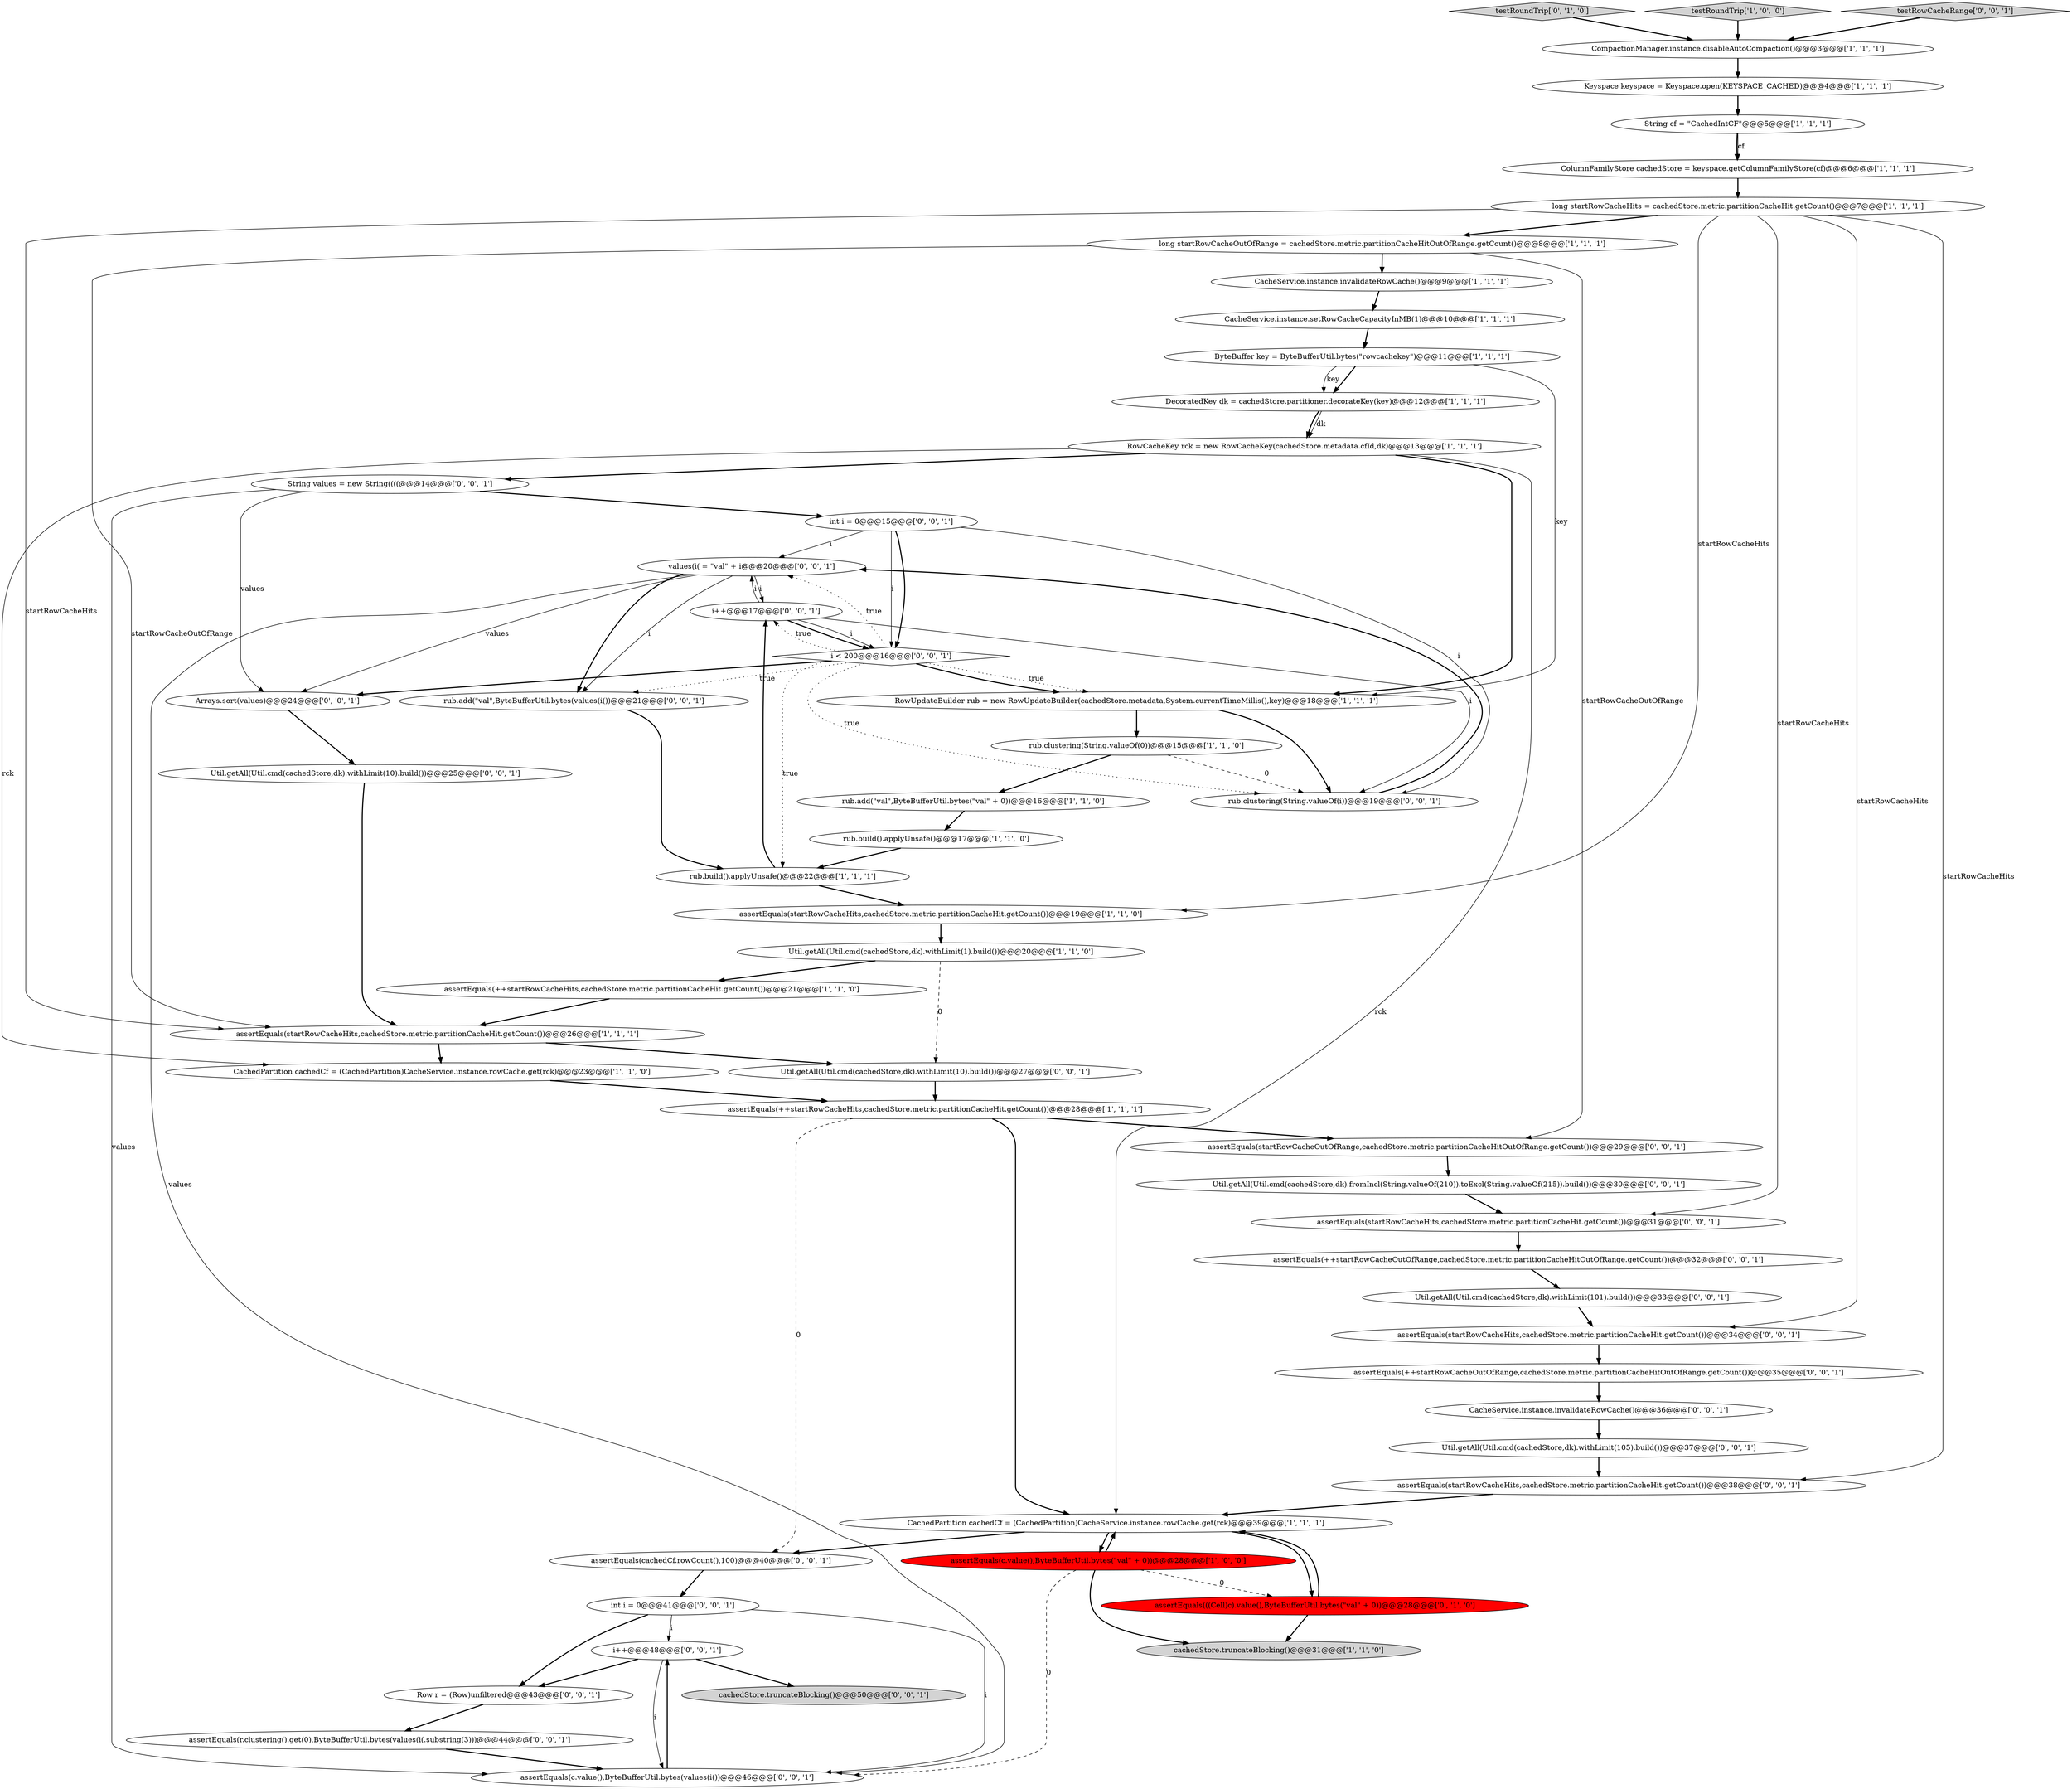 digraph {
17 [style = filled, label = "CachedPartition cachedCf = (CachedPartition)CacheService.instance.rowCache.get(rck)@@@39@@@['1', '1', '1']", fillcolor = white, shape = ellipse image = "AAA0AAABBB1BBB"];
50 [style = filled, label = "i++@@@17@@@['0', '0', '1']", fillcolor = white, shape = ellipse image = "AAA0AAABBB3BBB"];
52 [style = filled, label = "rub.add(\"val\",ByteBufferUtil.bytes(values(i())@@@21@@@['0', '0', '1']", fillcolor = white, shape = ellipse image = "AAA0AAABBB3BBB"];
53 [style = filled, label = "cachedStore.truncateBlocking()@@@50@@@['0', '0', '1']", fillcolor = lightgray, shape = ellipse image = "AAA0AAABBB3BBB"];
29 [style = filled, label = "rub.clustering(String.valueOf(i))@@@19@@@['0', '0', '1']", fillcolor = white, shape = ellipse image = "AAA0AAABBB3BBB"];
51 [style = filled, label = "CacheService.instance.invalidateRowCache()@@@36@@@['0', '0', '1']", fillcolor = white, shape = ellipse image = "AAA0AAABBB3BBB"];
21 [style = filled, label = "RowUpdateBuilder rub = new RowUpdateBuilder(cachedStore.metadata,System.currentTimeMillis(),key)@@@18@@@['1', '1', '1']", fillcolor = white, shape = ellipse image = "AAA0AAABBB1BBB"];
54 [style = filled, label = "assertEquals(++startRowCacheOutOfRange,cachedStore.metric.partitionCacheHitOutOfRange.getCount())@@@32@@@['0', '0', '1']", fillcolor = white, shape = ellipse image = "AAA0AAABBB3BBB"];
15 [style = filled, label = "assertEquals(startRowCacheHits,cachedStore.metric.partitionCacheHit.getCount())@@@19@@@['1', '1', '0']", fillcolor = white, shape = ellipse image = "AAA0AAABBB1BBB"];
34 [style = filled, label = "Util.getAll(Util.cmd(cachedStore,dk).withLimit(10).build())@@@25@@@['0', '0', '1']", fillcolor = white, shape = ellipse image = "AAA0AAABBB3BBB"];
33 [style = filled, label = "assertEquals(startRowCacheHits,cachedStore.metric.partitionCacheHit.getCount())@@@34@@@['0', '0', '1']", fillcolor = white, shape = ellipse image = "AAA0AAABBB3BBB"];
38 [style = filled, label = "assertEquals(cachedCf.rowCount(),100)@@@40@@@['0', '0', '1']", fillcolor = white, shape = ellipse image = "AAA0AAABBB3BBB"];
14 [style = filled, label = "assertEquals(startRowCacheHits,cachedStore.metric.partitionCacheHit.getCount())@@@26@@@['1', '1', '1']", fillcolor = white, shape = ellipse image = "AAA0AAABBB1BBB"];
9 [style = filled, label = "ByteBuffer key = ByteBufferUtil.bytes(\"rowcachekey\")@@@11@@@['1', '1', '1']", fillcolor = white, shape = ellipse image = "AAA0AAABBB1BBB"];
32 [style = filled, label = "values(i( = \"val\" + i@@@20@@@['0', '0', '1']", fillcolor = white, shape = ellipse image = "AAA0AAABBB3BBB"];
8 [style = filled, label = "Util.getAll(Util.cmd(cachedStore,dk).withLimit(1).build())@@@20@@@['1', '1', '0']", fillcolor = white, shape = ellipse image = "AAA0AAABBB1BBB"];
26 [style = filled, label = "testRoundTrip['0', '1', '0']", fillcolor = lightgray, shape = diamond image = "AAA0AAABBB2BBB"];
2 [style = filled, label = "long startRowCacheOutOfRange = cachedStore.metric.partitionCacheHitOutOfRange.getCount()@@@8@@@['1', '1', '1']", fillcolor = white, shape = ellipse image = "AAA0AAABBB1BBB"];
18 [style = filled, label = "rub.build().applyUnsafe()@@@22@@@['1', '1', '1']", fillcolor = white, shape = ellipse image = "AAA0AAABBB1BBB"];
10 [style = filled, label = "DecoratedKey dk = cachedStore.partitioner.decorateKey(key)@@@12@@@['1', '1', '1']", fillcolor = white, shape = ellipse image = "AAA0AAABBB1BBB"];
0 [style = filled, label = "Keyspace keyspace = Keyspace.open(KEYSPACE_CACHED)@@@4@@@['1', '1', '1']", fillcolor = white, shape = ellipse image = "AAA0AAABBB1BBB"];
44 [style = filled, label = "int i = 0@@@41@@@['0', '0', '1']", fillcolor = white, shape = ellipse image = "AAA0AAABBB3BBB"];
55 [style = filled, label = "assertEquals(++startRowCacheOutOfRange,cachedStore.metric.partitionCacheHitOutOfRange.getCount())@@@35@@@['0', '0', '1']", fillcolor = white, shape = ellipse image = "AAA0AAABBB3BBB"];
5 [style = filled, label = "CompactionManager.instance.disableAutoCompaction()@@@3@@@['1', '1', '1']", fillcolor = white, shape = ellipse image = "AAA0AAABBB1BBB"];
39 [style = filled, label = "assertEquals(r.clustering().get(0),ByteBufferUtil.bytes(values(i(.substring(3)))@@@44@@@['0', '0', '1']", fillcolor = white, shape = ellipse image = "AAA0AAABBB3BBB"];
40 [style = filled, label = "int i = 0@@@15@@@['0', '0', '1']", fillcolor = white, shape = ellipse image = "AAA0AAABBB3BBB"];
4 [style = filled, label = "ColumnFamilyStore cachedStore = keyspace.getColumnFamilyStore(cf)@@@6@@@['1', '1', '1']", fillcolor = white, shape = ellipse image = "AAA0AAABBB1BBB"];
3 [style = filled, label = "RowCacheKey rck = new RowCacheKey(cachedStore.metadata.cfId,dk)@@@13@@@['1', '1', '1']", fillcolor = white, shape = ellipse image = "AAA0AAABBB1BBB"];
11 [style = filled, label = "String cf = \"CachedIntCF\"@@@5@@@['1', '1', '1']", fillcolor = white, shape = ellipse image = "AAA0AAABBB1BBB"];
12 [style = filled, label = "rub.build().applyUnsafe()@@@17@@@['1', '1', '0']", fillcolor = white, shape = ellipse image = "AAA0AAABBB1BBB"];
19 [style = filled, label = "long startRowCacheHits = cachedStore.metric.partitionCacheHit.getCount()@@@7@@@['1', '1', '1']", fillcolor = white, shape = ellipse image = "AAA0AAABBB1BBB"];
36 [style = filled, label = "i++@@@48@@@['0', '0', '1']", fillcolor = white, shape = ellipse image = "AAA0AAABBB3BBB"];
20 [style = filled, label = "assertEquals(c.value(),ByteBufferUtil.bytes(\"val\" + 0))@@@28@@@['1', '0', '0']", fillcolor = red, shape = ellipse image = "AAA1AAABBB1BBB"];
22 [style = filled, label = "CacheService.instance.invalidateRowCache()@@@9@@@['1', '1', '1']", fillcolor = white, shape = ellipse image = "AAA0AAABBB1BBB"];
37 [style = filled, label = "Util.getAll(Util.cmd(cachedStore,dk).withLimit(105).build())@@@37@@@['0', '0', '1']", fillcolor = white, shape = ellipse image = "AAA0AAABBB3BBB"];
30 [style = filled, label = "Util.getAll(Util.cmd(cachedStore,dk).fromIncl(String.valueOf(210)).toExcl(String.valueOf(215)).build())@@@30@@@['0', '0', '1']", fillcolor = white, shape = ellipse image = "AAA0AAABBB3BBB"];
42 [style = filled, label = "assertEquals(startRowCacheHits,cachedStore.metric.partitionCacheHit.getCount())@@@38@@@['0', '0', '1']", fillcolor = white, shape = ellipse image = "AAA0AAABBB3BBB"];
7 [style = filled, label = "testRoundTrip['1', '0', '0']", fillcolor = lightgray, shape = diamond image = "AAA0AAABBB1BBB"];
1 [style = filled, label = "CachedPartition cachedCf = (CachedPartition)CacheService.instance.rowCache.get(rck)@@@23@@@['1', '1', '0']", fillcolor = white, shape = ellipse image = "AAA0AAABBB1BBB"];
46 [style = filled, label = "Util.getAll(Util.cmd(cachedStore,dk).withLimit(10).build())@@@27@@@['0', '0', '1']", fillcolor = white, shape = ellipse image = "AAA0AAABBB3BBB"];
23 [style = filled, label = "rub.add(\"val\",ByteBufferUtil.bytes(\"val\" + 0))@@@16@@@['1', '1', '0']", fillcolor = white, shape = ellipse image = "AAA0AAABBB1BBB"];
45 [style = filled, label = "assertEquals(c.value(),ByteBufferUtil.bytes(values(i())@@@46@@@['0', '0', '1']", fillcolor = white, shape = ellipse image = "AAA0AAABBB3BBB"];
48 [style = filled, label = "assertEquals(startRowCacheOutOfRange,cachedStore.metric.partitionCacheHitOutOfRange.getCount())@@@29@@@['0', '0', '1']", fillcolor = white, shape = ellipse image = "AAA0AAABBB3BBB"];
16 [style = filled, label = "rub.clustering(String.valueOf(0))@@@15@@@['1', '1', '0']", fillcolor = white, shape = ellipse image = "AAA0AAABBB1BBB"];
27 [style = filled, label = "assertEquals(((Cell)c).value(),ByteBufferUtil.bytes(\"val\" + 0))@@@28@@@['0', '1', '0']", fillcolor = red, shape = ellipse image = "AAA1AAABBB2BBB"];
47 [style = filled, label = "assertEquals(startRowCacheHits,cachedStore.metric.partitionCacheHit.getCount())@@@31@@@['0', '0', '1']", fillcolor = white, shape = ellipse image = "AAA0AAABBB3BBB"];
28 [style = filled, label = "String values = new String((((@@@14@@@['0', '0', '1']", fillcolor = white, shape = ellipse image = "AAA0AAABBB3BBB"];
31 [style = filled, label = "testRowCacheRange['0', '0', '1']", fillcolor = lightgray, shape = diamond image = "AAA0AAABBB3BBB"];
25 [style = filled, label = "cachedStore.truncateBlocking()@@@31@@@['1', '1', '0']", fillcolor = lightgray, shape = ellipse image = "AAA0AAABBB1BBB"];
35 [style = filled, label = "Row r = (Row)unfiltered@@@43@@@['0', '0', '1']", fillcolor = white, shape = ellipse image = "AAA0AAABBB3BBB"];
24 [style = filled, label = "assertEquals(++startRowCacheHits,cachedStore.metric.partitionCacheHit.getCount())@@@28@@@['1', '1', '1']", fillcolor = white, shape = ellipse image = "AAA0AAABBB1BBB"];
13 [style = filled, label = "assertEquals(++startRowCacheHits,cachedStore.metric.partitionCacheHit.getCount())@@@21@@@['1', '1', '0']", fillcolor = white, shape = ellipse image = "AAA0AAABBB1BBB"];
49 [style = filled, label = "i < 200@@@16@@@['0', '0', '1']", fillcolor = white, shape = diamond image = "AAA0AAABBB3BBB"];
6 [style = filled, label = "CacheService.instance.setRowCacheCapacityInMB(1)@@@10@@@['1', '1', '1']", fillcolor = white, shape = ellipse image = "AAA0AAABBB1BBB"];
43 [style = filled, label = "Arrays.sort(values)@@@24@@@['0', '0', '1']", fillcolor = white, shape = ellipse image = "AAA0AAABBB3BBB"];
41 [style = filled, label = "Util.getAll(Util.cmd(cachedStore,dk).withLimit(101).build())@@@33@@@['0', '0', '1']", fillcolor = white, shape = ellipse image = "AAA0AAABBB3BBB"];
40->49 [style = bold, label=""];
38->44 [style = bold, label=""];
32->52 [style = bold, label=""];
44->35 [style = bold, label=""];
36->53 [style = bold, label=""];
55->51 [style = bold, label=""];
40->32 [style = solid, label="i"];
9->10 [style = bold, label=""];
40->29 [style = solid, label="i"];
17->38 [style = bold, label=""];
3->17 [style = solid, label="rck"];
5->0 [style = bold, label=""];
14->46 [style = bold, label=""];
24->17 [style = bold, label=""];
12->18 [style = bold, label=""];
27->17 [style = bold, label=""];
21->16 [style = bold, label=""];
2->48 [style = solid, label="startRowCacheOutOfRange"];
44->45 [style = solid, label="i"];
23->12 [style = bold, label=""];
17->27 [style = bold, label=""];
3->1 [style = solid, label="rck"];
13->14 [style = bold, label=""];
27->25 [style = bold, label=""];
17->20 [style = bold, label=""];
32->52 [style = solid, label="i"];
9->10 [style = solid, label="key"];
36->45 [style = solid, label="i"];
46->24 [style = bold, label=""];
31->5 [style = bold, label=""];
18->15 [style = bold, label=""];
4->19 [style = bold, label=""];
39->45 [style = bold, label=""];
19->2 [style = bold, label=""];
54->41 [style = bold, label=""];
19->47 [style = solid, label="startRowCacheHits"];
8->46 [style = dashed, label="0"];
20->25 [style = bold, label=""];
50->49 [style = bold, label=""];
28->43 [style = solid, label="values"];
18->50 [style = bold, label=""];
7->5 [style = bold, label=""];
21->29 [style = bold, label=""];
19->42 [style = solid, label="startRowCacheHits"];
19->15 [style = solid, label="startRowCacheHits"];
47->54 [style = bold, label=""];
52->18 [style = bold, label=""];
44->36 [style = solid, label="i"];
29->32 [style = bold, label=""];
49->21 [style = dotted, label="true"];
30->47 [style = bold, label=""];
34->14 [style = bold, label=""];
36->35 [style = bold, label=""];
43->34 [style = bold, label=""];
22->6 [style = bold, label=""];
50->49 [style = solid, label="i"];
49->29 [style = dotted, label="true"];
50->29 [style = solid, label="i"];
33->55 [style = bold, label=""];
11->4 [style = bold, label=""];
35->39 [style = bold, label=""];
32->43 [style = solid, label="values"];
45->36 [style = bold, label=""];
49->50 [style = dotted, label="true"];
0->11 [style = bold, label=""];
16->23 [style = bold, label=""];
3->28 [style = bold, label=""];
49->52 [style = dotted, label="true"];
51->37 [style = bold, label=""];
28->45 [style = solid, label="values"];
50->32 [style = solid, label="i"];
3->21 [style = bold, label=""];
41->33 [style = bold, label=""];
48->30 [style = bold, label=""];
15->8 [style = bold, label=""];
37->42 [style = bold, label=""];
8->13 [style = bold, label=""];
20->17 [style = bold, label=""];
9->21 [style = solid, label="key"];
28->40 [style = bold, label=""];
26->5 [style = bold, label=""];
20->45 [style = dashed, label="0"];
20->27 [style = dashed, label="0"];
42->17 [style = bold, label=""];
10->3 [style = bold, label=""];
2->14 [style = solid, label="startRowCacheOutOfRange"];
40->49 [style = solid, label="i"];
19->14 [style = solid, label="startRowCacheHits"];
49->43 [style = bold, label=""];
49->21 [style = bold, label=""];
14->1 [style = bold, label=""];
10->3 [style = solid, label="dk"];
1->24 [style = bold, label=""];
11->4 [style = solid, label="cf"];
32->45 [style = solid, label="values"];
49->18 [style = dotted, label="true"];
16->29 [style = dashed, label="0"];
32->50 [style = solid, label="i"];
19->33 [style = solid, label="startRowCacheHits"];
6->9 [style = bold, label=""];
2->22 [style = bold, label=""];
49->32 [style = dotted, label="true"];
24->48 [style = bold, label=""];
24->38 [style = dashed, label="0"];
}
